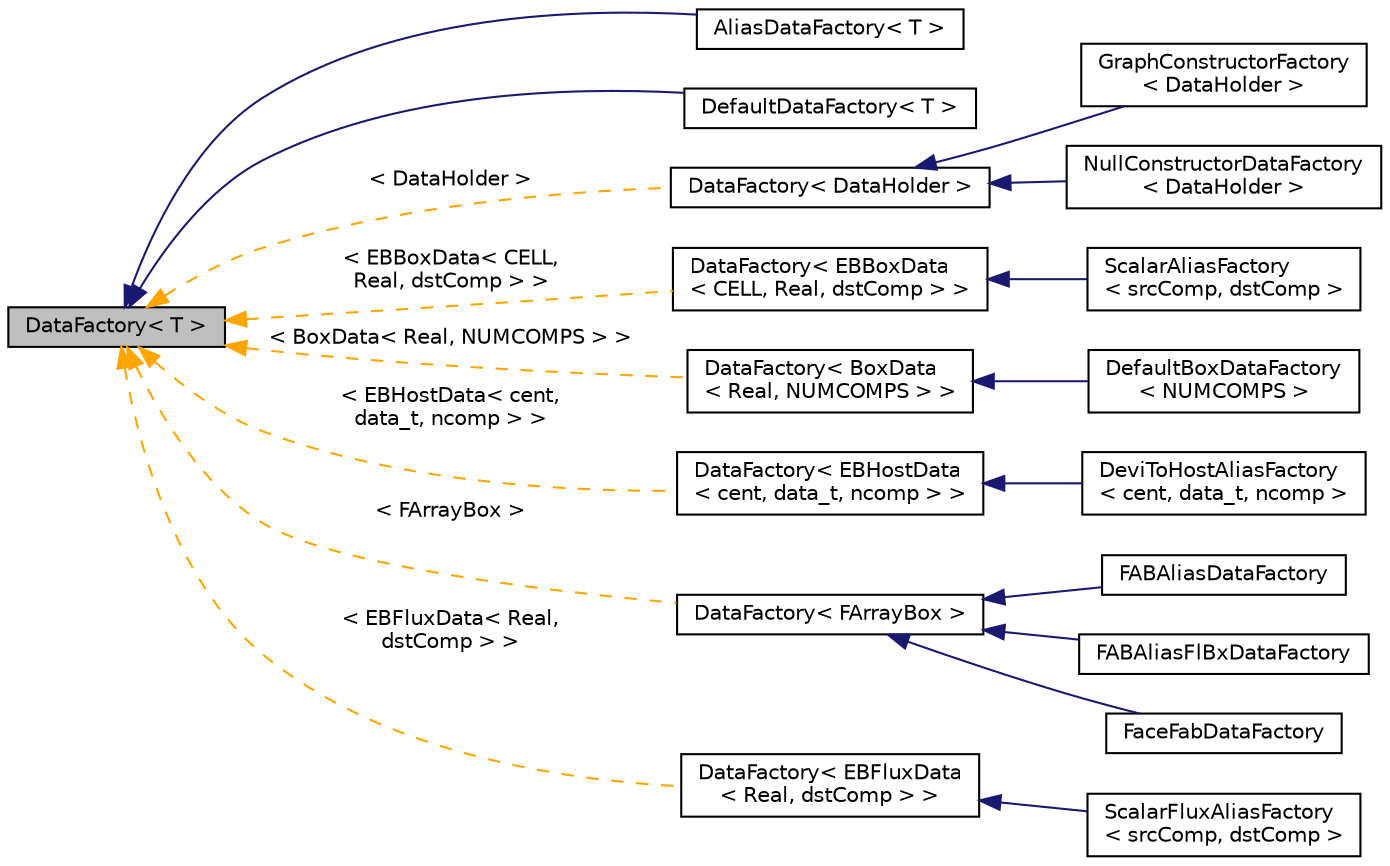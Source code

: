 digraph "DataFactory&lt; T &gt;"
{
  edge [fontname="Helvetica",fontsize="10",labelfontname="Helvetica",labelfontsize="10"];
  node [fontname="Helvetica",fontsize="10",shape=record];
  rankdir="LR";
  Node0 [label="DataFactory\< T \>",height=0.2,width=0.4,color="black", fillcolor="grey75", style="filled", fontcolor="black"];
  Node0 -> Node1 [dir="back",color="midnightblue",fontsize="10",style="solid",fontname="Helvetica"];
  Node1 [label="AliasDataFactory\< T \>",height=0.2,width=0.4,color="black", fillcolor="white", style="filled",URL="$classAliasDataFactory.html"];
  Node0 -> Node2 [dir="back",color="midnightblue",fontsize="10",style="solid",fontname="Helvetica"];
  Node2 [label="DefaultDataFactory\< T \>",height=0.2,width=0.4,color="black", fillcolor="white", style="filled",URL="$classDefaultDataFactory.html",tooltip="Factory object to data members of a BoxLayoutData container. "];
  Node0 -> Node3 [dir="back",color="orange",fontsize="10",style="dashed",label=" \< DataHolder \>" ,fontname="Helvetica"];
  Node3 [label="DataFactory\< DataHolder \>",height=0.2,width=0.4,color="black", fillcolor="white", style="filled",URL="$classDataFactory.html"];
  Node3 -> Node4 [dir="back",color="midnightblue",fontsize="10",style="solid",fontname="Helvetica"];
  Node4 [label="GraphConstructorFactory\l\< DataHolder \>",height=0.2,width=0.4,color="black", fillcolor="white", style="filled",URL="$classGraphConstructorFactory.html",tooltip="Factory object to data members of a BoxLayoutData container where objects need a graph in the constru..."];
  Node3 -> Node5 [dir="back",color="midnightblue",fontsize="10",style="solid",fontname="Helvetica"];
  Node5 [label="NullConstructorDataFactory\l\< DataHolder \>",height=0.2,width=0.4,color="black", fillcolor="white", style="filled",URL="$classNullConstructorDataFactory.html",tooltip="factory where constructor called is the null constructor "];
  Node0 -> Node6 [dir="back",color="orange",fontsize="10",style="dashed",label=" \< EBBoxData\< CELL,\l Real, dstComp \> \>" ,fontname="Helvetica"];
  Node6 [label="DataFactory\< EBBoxData\l\< CELL, Real, dstComp \> \>",height=0.2,width=0.4,color="black", fillcolor="white", style="filled",URL="$classDataFactory.html"];
  Node6 -> Node7 [dir="back",color="midnightblue",fontsize="10",style="solid",fontname="Helvetica"];
  Node7 [label="ScalarAliasFactory\l\< srcComp, dstComp \>",height=0.2,width=0.4,color="black", fillcolor="white", style="filled",URL="$classScalarAliasFactory.html"];
  Node0 -> Node8 [dir="back",color="orange",fontsize="10",style="dashed",label=" \< BoxData\< Real, NUMCOMPS \> \>" ,fontname="Helvetica"];
  Node8 [label="DataFactory\< BoxData\l\< Real, NUMCOMPS \> \>",height=0.2,width=0.4,color="black", fillcolor="white", style="filled",URL="$classDataFactory.html"];
  Node8 -> Node9 [dir="back",color="midnightblue",fontsize="10",style="solid",fontname="Helvetica"];
  Node9 [label="DefaultBoxDataFactory\l\< NUMCOMPS \>",height=0.2,width=0.4,color="black", fillcolor="white", style="filled",URL="$classDefaultBoxDataFactory.html"];
  Node0 -> Node10 [dir="back",color="orange",fontsize="10",style="dashed",label=" \< EBHostData\< cent,\l data_t, ncomp \> \>" ,fontname="Helvetica"];
  Node10 [label="DataFactory\< EBHostData\l\< cent, data_t, ncomp \> \>",height=0.2,width=0.4,color="black", fillcolor="white", style="filled",URL="$classDataFactory.html"];
  Node10 -> Node11 [dir="back",color="midnightblue",fontsize="10",style="solid",fontname="Helvetica"];
  Node11 [label="DeviToHostAliasFactory\l\< cent, data_t, ncomp \>",height=0.2,width=0.4,color="black", fillcolor="white", style="filled",URL="$classDeviToHostAliasFactory.html",tooltip="Factory object to data members of a BoxLayoutData container where objects need a graph in the constru..."];
  Node0 -> Node12 [dir="back",color="orange",fontsize="10",style="dashed",label=" \< FArrayBox \>" ,fontname="Helvetica"];
  Node12 [label="DataFactory\< FArrayBox \>",height=0.2,width=0.4,color="black", fillcolor="white", style="filled",URL="$classDataFactory.html"];
  Node12 -> Node13 [dir="back",color="midnightblue",fontsize="10",style="solid",fontname="Helvetica"];
  Node13 [label="FABAliasDataFactory",height=0.2,width=0.4,color="black", fillcolor="white", style="filled",URL="$classFABAliasDataFactory.html"];
  Node12 -> Node14 [dir="back",color="midnightblue",fontsize="10",style="solid",fontname="Helvetica"];
  Node14 [label="FABAliasFlBxDataFactory",height=0.2,width=0.4,color="black", fillcolor="white", style="filled",URL="$classFABAliasFlBxDataFactory.html"];
  Node12 -> Node15 [dir="back",color="midnightblue",fontsize="10",style="solid",fontname="Helvetica"];
  Node15 [label="FaceFabDataFactory",height=0.2,width=0.4,color="black", fillcolor="white", style="filled",URL="$classFaceFabDataFactory.html"];
  Node0 -> Node16 [dir="back",color="orange",fontsize="10",style="dashed",label=" \< EBFluxData\< Real,\l dstComp \> \>" ,fontname="Helvetica"];
  Node16 [label="DataFactory\< EBFluxData\l\< Real, dstComp \> \>",height=0.2,width=0.4,color="black", fillcolor="white", style="filled",URL="$classDataFactory.html"];
  Node16 -> Node17 [dir="back",color="midnightblue",fontsize="10",style="solid",fontname="Helvetica"];
  Node17 [label="ScalarFluxAliasFactory\l\< srcComp, dstComp \>",height=0.2,width=0.4,color="black", fillcolor="white", style="filled",URL="$classScalarFluxAliasFactory.html"];
}
